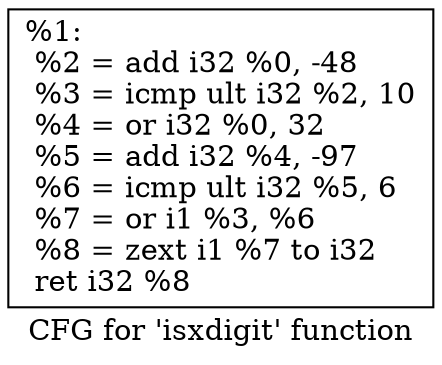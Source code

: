 digraph "CFG for 'isxdigit' function" {
	label="CFG for 'isxdigit' function";

	Node0x20106f0 [shape=record,label="{%1:\l  %2 = add i32 %0, -48\l  %3 = icmp ult i32 %2, 10\l  %4 = or i32 %0, 32\l  %5 = add i32 %4, -97\l  %6 = icmp ult i32 %5, 6\l  %7 = or i1 %3, %6\l  %8 = zext i1 %7 to i32\l  ret i32 %8\l}"];
}
